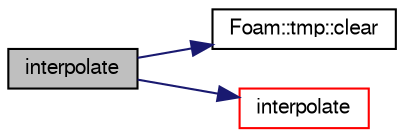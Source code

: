 digraph "interpolate"
{
  bgcolor="transparent";
  edge [fontname="FreeSans",fontsize="10",labelfontname="FreeSans",labelfontsize="10"];
  node [fontname="FreeSans",fontsize="10",shape=record];
  rankdir="LR";
  Node27144 [label="interpolate",height=0.2,width=0.4,color="black", fillcolor="grey75", style="filled", fontcolor="black"];
  Node27144 -> Node27145 [color="midnightblue",fontsize="10",style="solid",fontname="FreeSans"];
  Node27145 [label="Foam::tmp::clear",height=0.2,width=0.4,color="black",URL="$a25962.html#adf1d9633e64d0de6a36e0af17ccd8163",tooltip="If object pointer points to valid object: "];
  Node27144 -> Node27146 [color="midnightblue",fontsize="10",style="solid",fontname="FreeSans"];
  Node27146 [label="interpolate",height=0.2,width=0.4,color="red",URL="$a21134.html#addbc18784300dd0955a9bf79f8e2c43b"];
}
